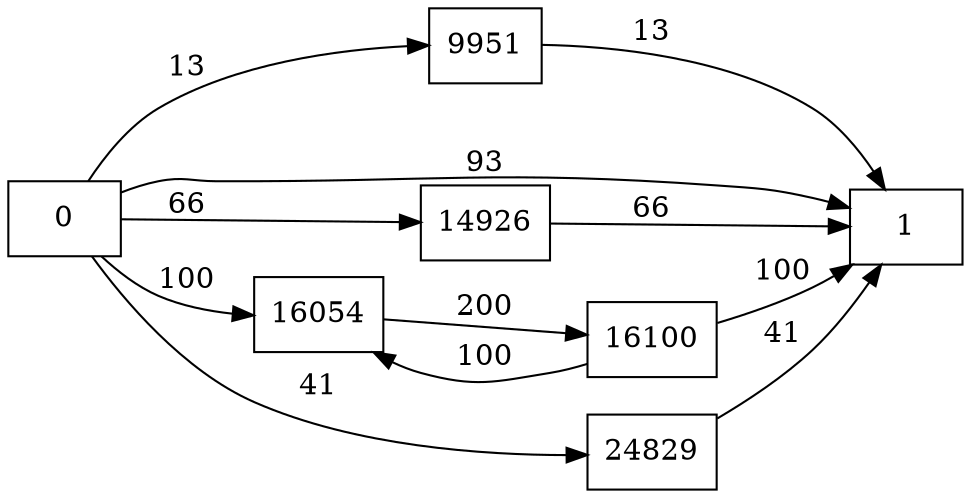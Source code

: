 digraph {
	graph [rankdir=LR]
	node [shape=rectangle]
	9951 -> 1 [label=13]
	14926 -> 1 [label=66]
	16054 -> 16100 [label=200]
	16100 -> 16054 [label=100]
	16100 -> 1 [label=100]
	24829 -> 1 [label=41]
	0 -> 1 [label=93]
	0 -> 9951 [label=13]
	0 -> 14926 [label=66]
	0 -> 16054 [label=100]
	0 -> 24829 [label=41]
}
